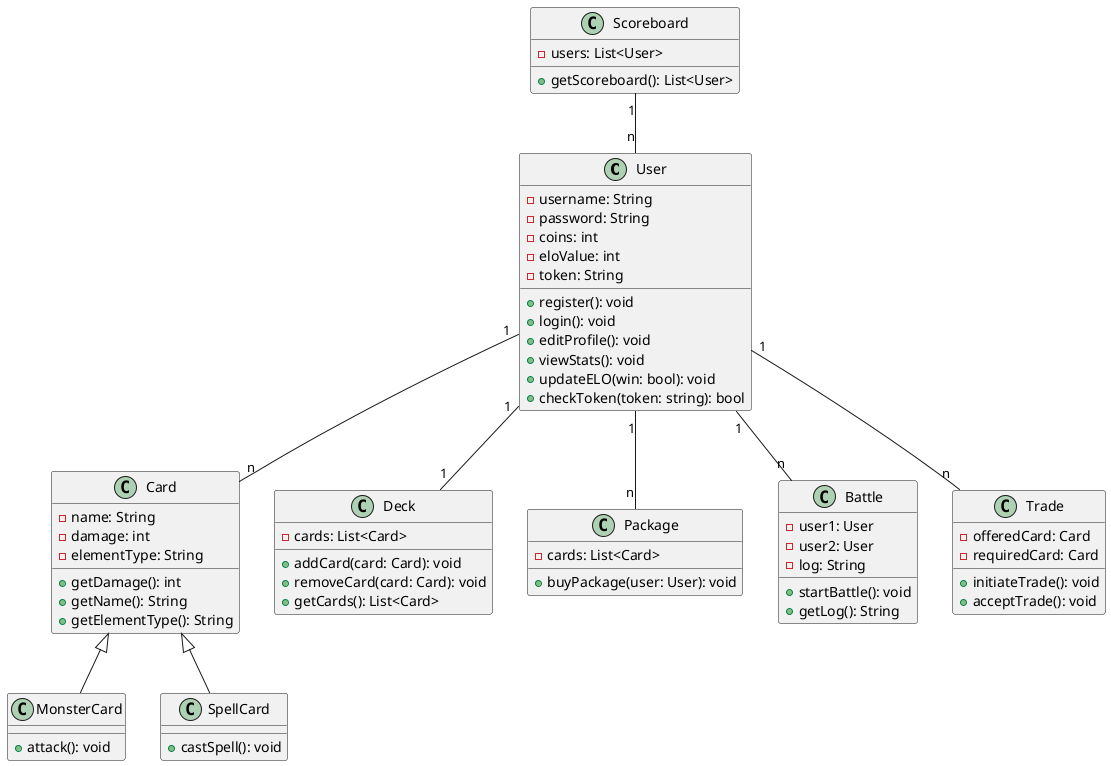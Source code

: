@startuml

class User
{
    - username: String
    - password: String
    - coins: int
    - eloValue: int
    - token: String

    + register(): void
    + login(): void
    + editProfile(): void
    + viewStats(): void
    + updateELO(win: bool): void
    + checkToken(token: string): bool
}

class Card
{
    - name: String
    - damage: int
    - elementType: String

    + getDamage(): int
    + getName(): String
    + getElementType(): String
}

class MonsterCard extends Card
{
    + attack(): void
}

class SpellCard extends Card
{
    + castSpell(): void
}

class Deck
{
    - cards: List<Card>

    + addCard(card: Card): void
    + removeCard(card: Card): void
    + getCards(): List<Card>
}

class Package
{
    - cards: List<Card>

    + buyPackage(user: User): void
}

class Battle
{
    - user1: User
    - user2: User
    - log: String

    + startBattle(): void
    + getLog(): String
}

class Trade
{
    - offeredCard: Card
    - requiredCard: Card

    + initiateTrade(): void
    + acceptTrade(): void
}

class Scoreboard
{
    - users: List<User>

    + getScoreboard(): List<User>
}

User "1" -- "n" Card
User "1" -- "1" Deck
User "1" -- "n" Package
User "1" -- "n" Battle
User "1" -- "n" Trade
Scoreboard "1" -- "n" User

@enduml
